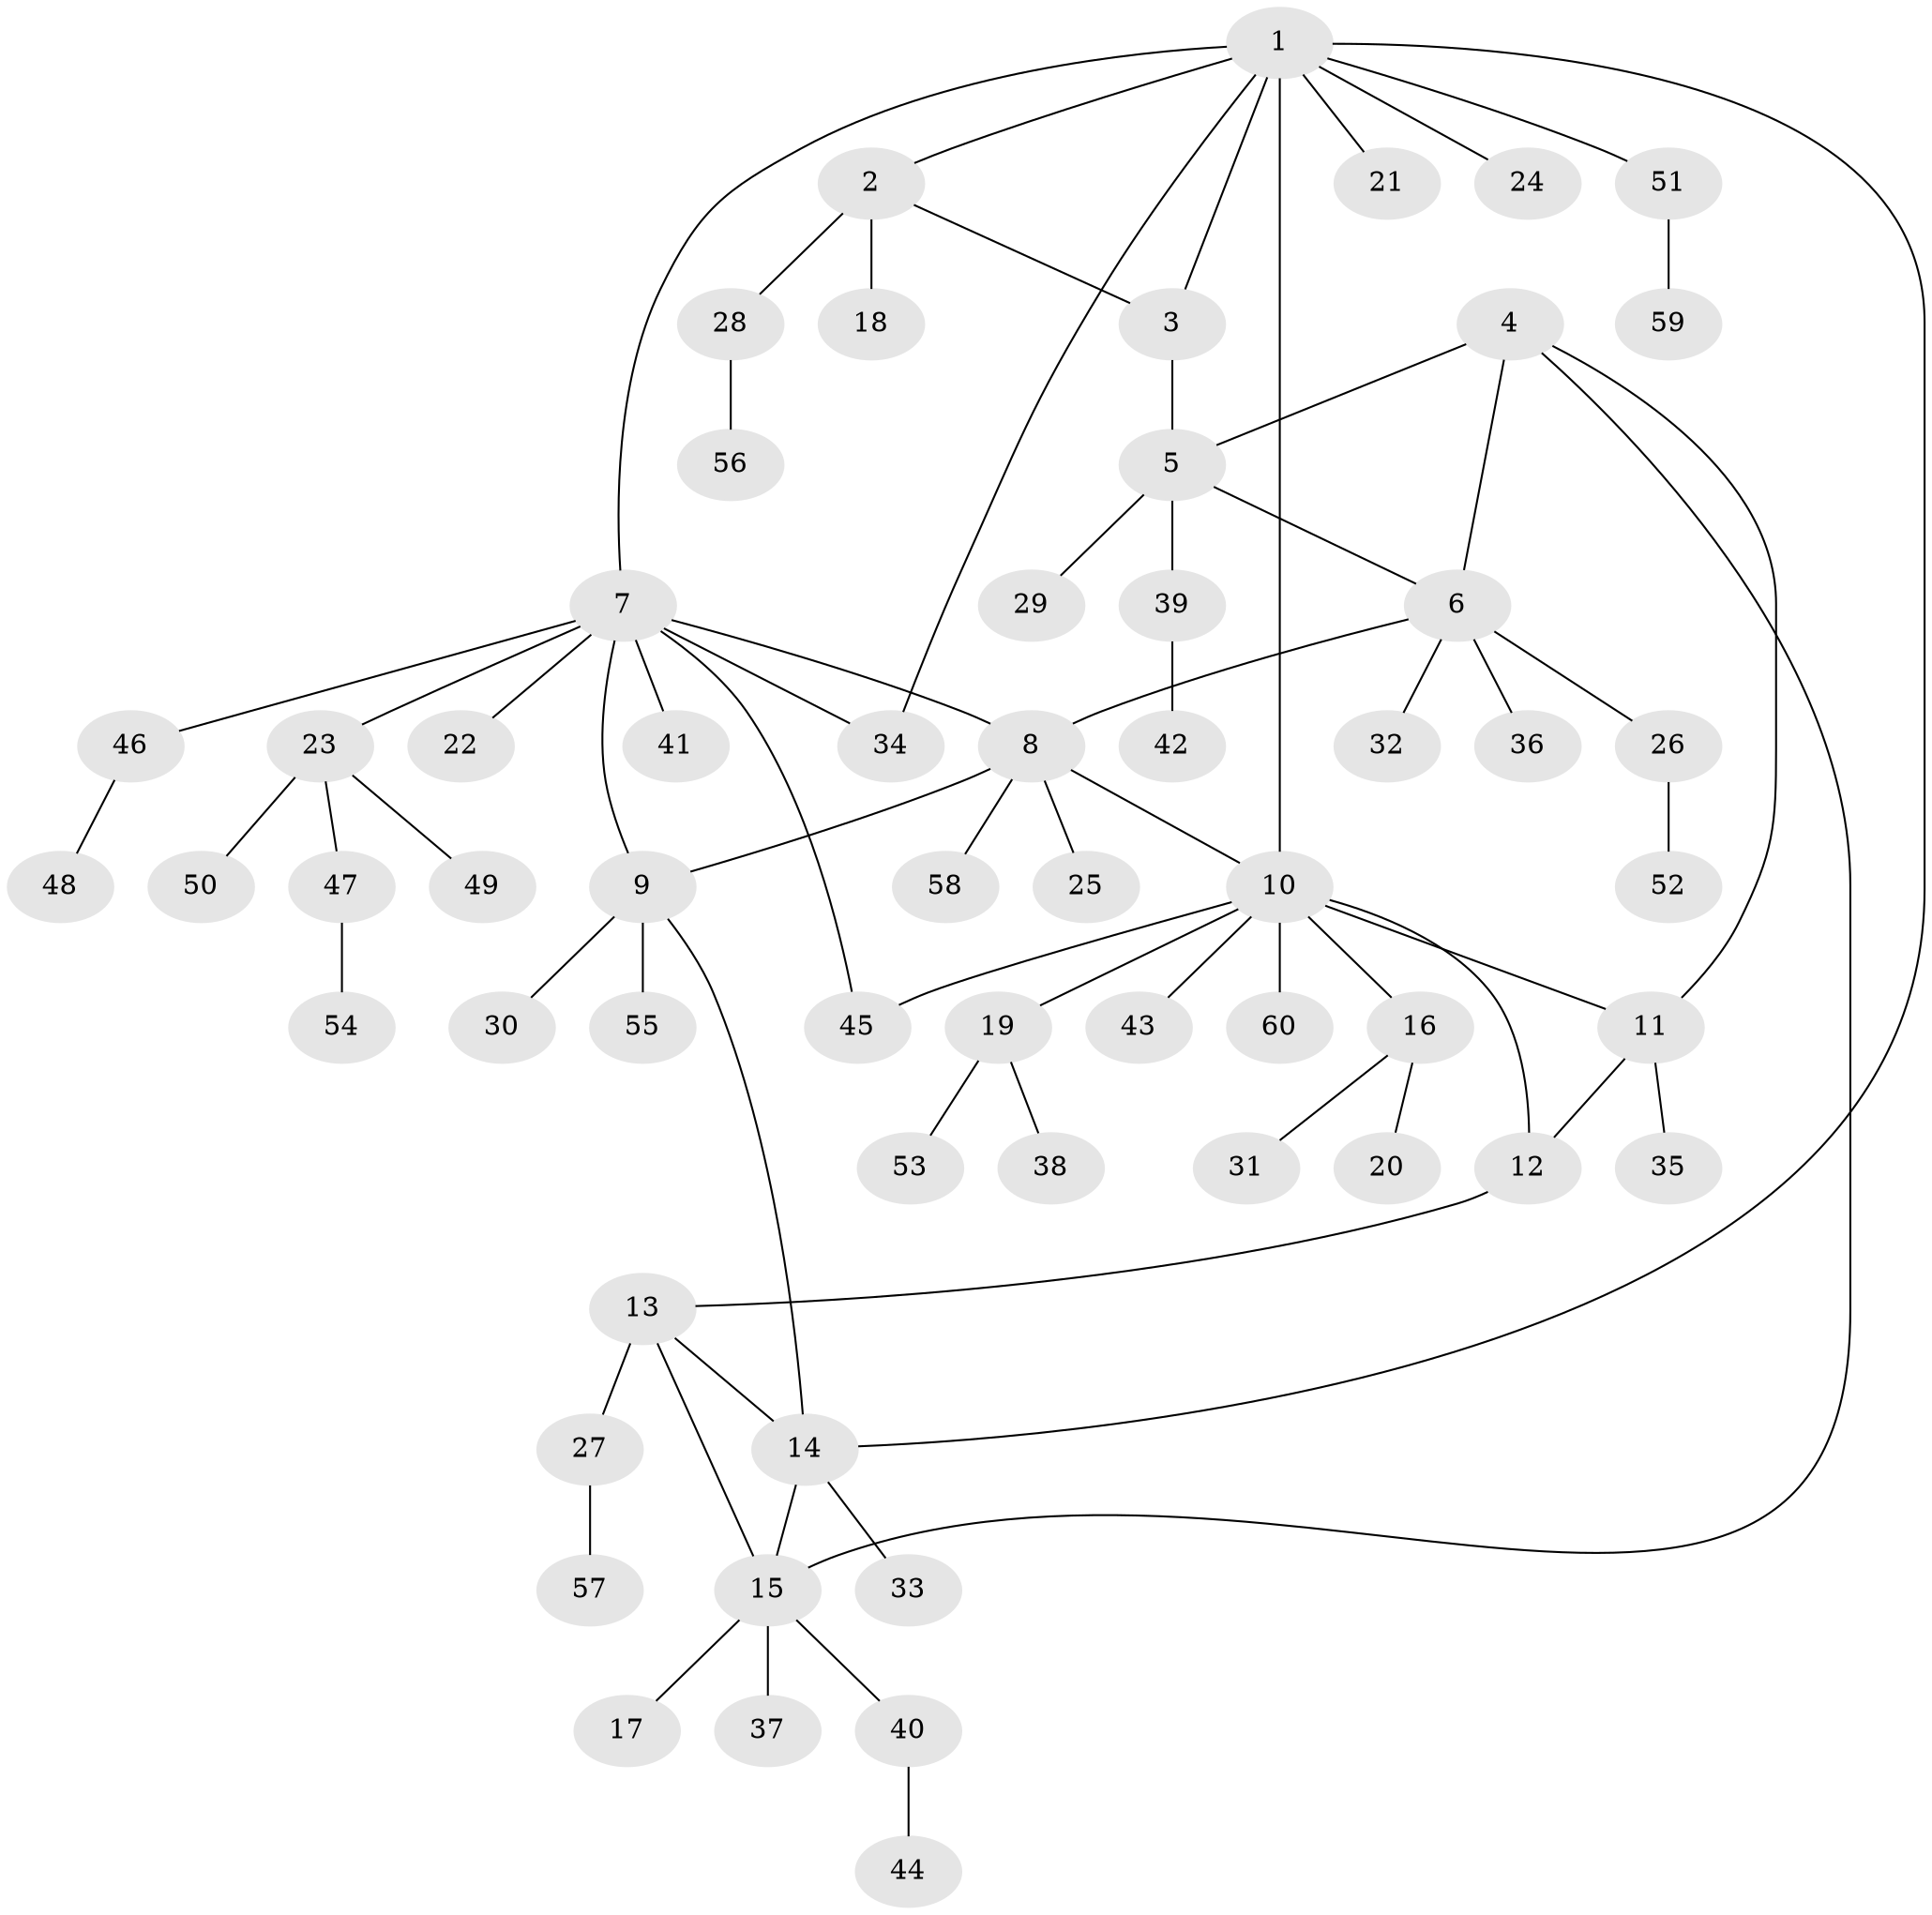 // coarse degree distribution, {8: 0.023809523809523808, 4: 0.11904761904761904, 3: 0.09523809523809523, 5: 0.047619047619047616, 6: 0.023809523809523808, 9: 0.047619047619047616, 2: 0.11904761904761904, 1: 0.5238095238095238}
// Generated by graph-tools (version 1.1) at 2025/19/03/04/25 18:19:55]
// undirected, 60 vertices, 72 edges
graph export_dot {
graph [start="1"]
  node [color=gray90,style=filled];
  1;
  2;
  3;
  4;
  5;
  6;
  7;
  8;
  9;
  10;
  11;
  12;
  13;
  14;
  15;
  16;
  17;
  18;
  19;
  20;
  21;
  22;
  23;
  24;
  25;
  26;
  27;
  28;
  29;
  30;
  31;
  32;
  33;
  34;
  35;
  36;
  37;
  38;
  39;
  40;
  41;
  42;
  43;
  44;
  45;
  46;
  47;
  48;
  49;
  50;
  51;
  52;
  53;
  54;
  55;
  56;
  57;
  58;
  59;
  60;
  1 -- 2;
  1 -- 3;
  1 -- 7;
  1 -- 10;
  1 -- 14;
  1 -- 21;
  1 -- 24;
  1 -- 34;
  1 -- 51;
  2 -- 3;
  2 -- 18;
  2 -- 28;
  3 -- 5;
  4 -- 5;
  4 -- 6;
  4 -- 11;
  4 -- 15;
  5 -- 6;
  5 -- 29;
  5 -- 39;
  6 -- 8;
  6 -- 26;
  6 -- 32;
  6 -- 36;
  7 -- 8;
  7 -- 9;
  7 -- 22;
  7 -- 23;
  7 -- 34;
  7 -- 41;
  7 -- 45;
  7 -- 46;
  8 -- 9;
  8 -- 10;
  8 -- 25;
  8 -- 58;
  9 -- 14;
  9 -- 30;
  9 -- 55;
  10 -- 11;
  10 -- 12;
  10 -- 16;
  10 -- 19;
  10 -- 43;
  10 -- 45;
  10 -- 60;
  11 -- 12;
  11 -- 35;
  12 -- 13;
  13 -- 14;
  13 -- 15;
  13 -- 27;
  14 -- 15;
  14 -- 33;
  15 -- 17;
  15 -- 37;
  15 -- 40;
  16 -- 20;
  16 -- 31;
  19 -- 38;
  19 -- 53;
  23 -- 47;
  23 -- 49;
  23 -- 50;
  26 -- 52;
  27 -- 57;
  28 -- 56;
  39 -- 42;
  40 -- 44;
  46 -- 48;
  47 -- 54;
  51 -- 59;
}
